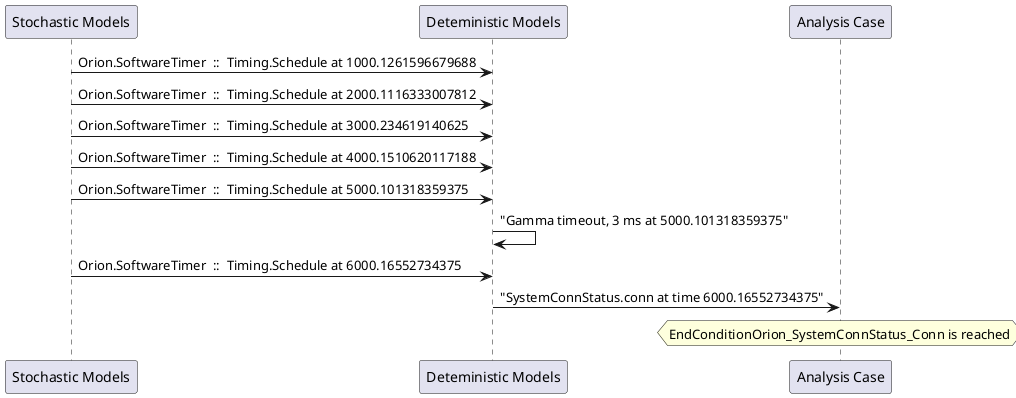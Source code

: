 
	@startuml
	participant "Stochastic Models" as stochmodel
	participant "Deteministic Models" as detmodel
	participant "Analysis Case" as analysis
	stochmodel -> detmodel : Orion.SoftwareTimer  ::  Timing.Schedule at 1000.1261596679688
stochmodel -> detmodel : Orion.SoftwareTimer  ::  Timing.Schedule at 2000.1116333007812
stochmodel -> detmodel : Orion.SoftwareTimer  ::  Timing.Schedule at 3000.234619140625
stochmodel -> detmodel : Orion.SoftwareTimer  ::  Timing.Schedule at 4000.1510620117188
stochmodel -> detmodel : Orion.SoftwareTimer  ::  Timing.Schedule at 5000.101318359375
detmodel -> detmodel : "Gamma timeout, 3 ms at 5000.101318359375"
stochmodel -> detmodel : Orion.SoftwareTimer  ::  Timing.Schedule at 6000.16552734375
detmodel -> analysis : "SystemConnStatus.conn at time 6000.16552734375"
hnote over analysis 
EndConditionOrion_SystemConnStatus_Conn is reached
endnote
@enduml